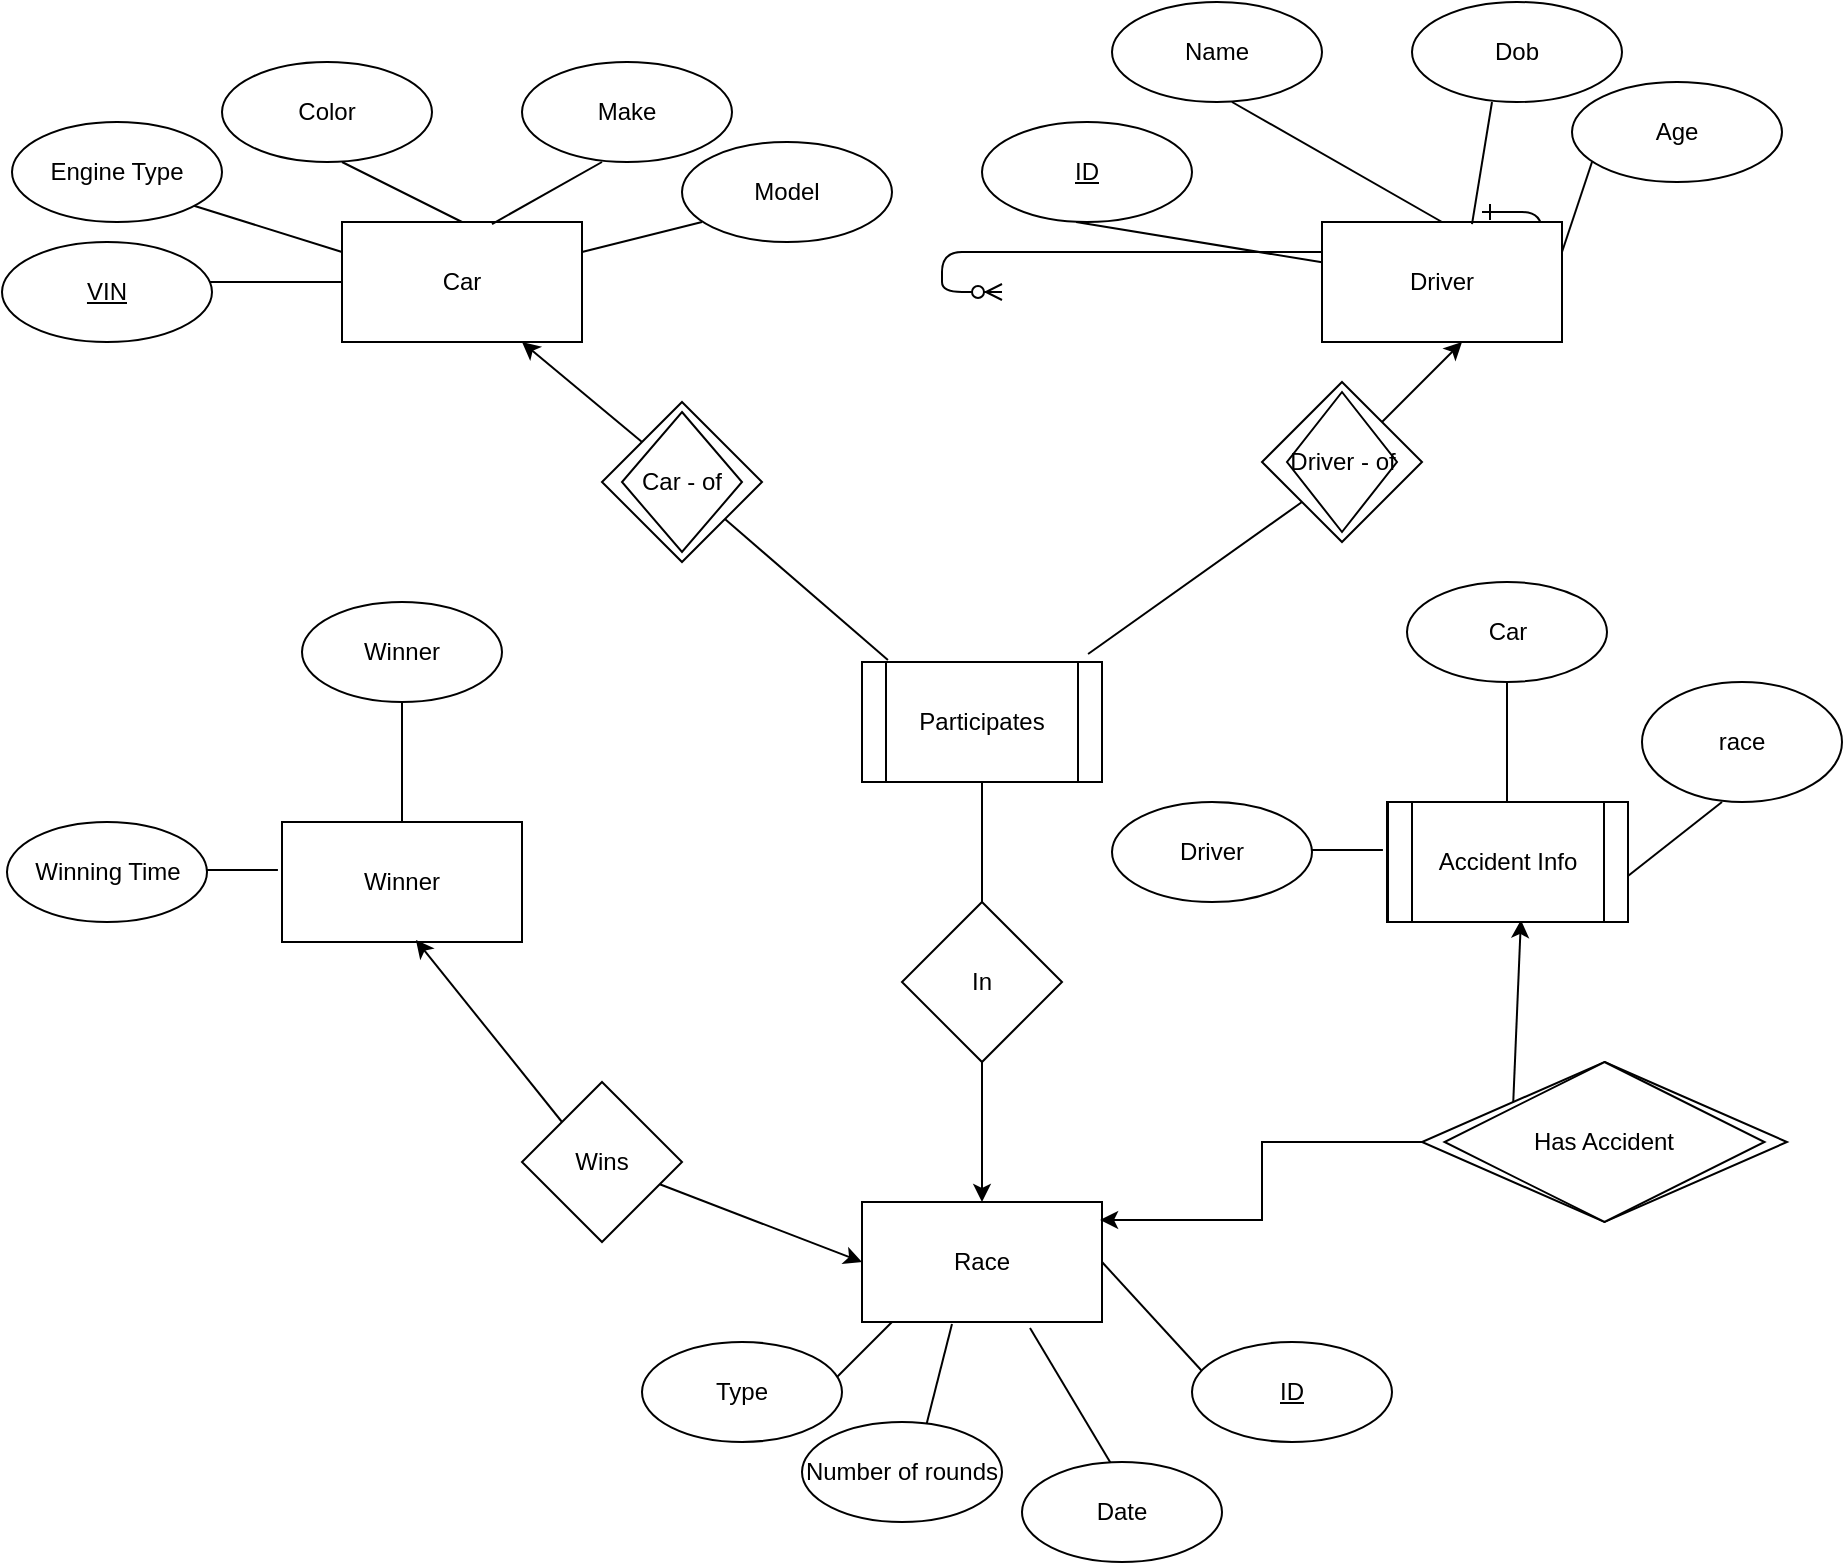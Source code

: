 <mxfile version="20.5.1" type="github">
  <diagram id="R2lEEEUBdFMjLlhIrx00" name="Page-1">
    <mxGraphModel dx="1796" dy="557" grid="1" gridSize="10" guides="1" tooltips="1" connect="1" arrows="1" fold="1" page="1" pageScale="1" pageWidth="850" pageHeight="1100" math="0" shadow="0" extFonts="Permanent Marker^https://fonts.googleapis.com/css?family=Permanent+Marker">
      <root>
        <mxCell id="0" />
        <mxCell id="1" parent="0" />
        <mxCell id="C-vyLk0tnHw3VtMMgP7b-12" value="" style="edgeStyle=entityRelationEdgeStyle;endArrow=ERzeroToMany;startArrow=ERone;endFill=1;startFill=0;" parent="1" target="C-vyLk0tnHw3VtMMgP7b-17" edge="1">
          <mxGeometry width="100" height="100" relative="1" as="geometry">
            <mxPoint x="700" y="165" as="sourcePoint" />
            <mxPoint x="460" y="205" as="targetPoint" />
          </mxGeometry>
        </mxCell>
        <mxCell id="b1NWNe_hdDoK5aJ2_Y90-1" value="Participates" style="rounded=0;whiteSpace=wrap;html=1;" vertex="1" parent="1">
          <mxGeometry x="390" y="390" width="120" height="60" as="geometry" />
        </mxCell>
        <mxCell id="b1NWNe_hdDoK5aJ2_Y90-2" value="Race" style="rounded=0;whiteSpace=wrap;html=1;" vertex="1" parent="1">
          <mxGeometry x="390" y="660" width="120" height="60" as="geometry" />
        </mxCell>
        <mxCell id="b1NWNe_hdDoK5aJ2_Y90-3" value="Car" style="rounded=0;whiteSpace=wrap;html=1;" vertex="1" parent="1">
          <mxGeometry x="130" y="170" width="120" height="60" as="geometry" />
        </mxCell>
        <mxCell id="b1NWNe_hdDoK5aJ2_Y90-5" value="Car-of" style="rhombus;whiteSpace=wrap;html=1;" vertex="1" parent="1">
          <mxGeometry x="260" y="260" width="80" height="80" as="geometry" />
        </mxCell>
        <mxCell id="b1NWNe_hdDoK5aJ2_Y90-6" value="Driver-of" style="rhombus;whiteSpace=wrap;html=1;" vertex="1" parent="1">
          <mxGeometry x="590" y="250" width="80" height="80" as="geometry" />
        </mxCell>
        <mxCell id="b1NWNe_hdDoK5aJ2_Y90-24" style="edgeStyle=orthogonalEdgeStyle;rounded=0;orthogonalLoop=1;jettySize=auto;html=1;exitX=0.5;exitY=1;exitDx=0;exitDy=0;entryX=0.5;entryY=0;entryDx=0;entryDy=0;" edge="1" parent="1" source="b1NWNe_hdDoK5aJ2_Y90-7" target="b1NWNe_hdDoK5aJ2_Y90-2">
          <mxGeometry relative="1" as="geometry" />
        </mxCell>
        <mxCell id="b1NWNe_hdDoK5aJ2_Y90-7" value="In" style="rhombus;whiteSpace=wrap;html=1;" vertex="1" parent="1">
          <mxGeometry x="410" y="510" width="80" height="80" as="geometry" />
        </mxCell>
        <mxCell id="b1NWNe_hdDoK5aJ2_Y90-9" value="Winner" style="rounded=0;whiteSpace=wrap;html=1;" vertex="1" parent="1">
          <mxGeometry x="100" y="470" width="120" height="60" as="geometry" />
        </mxCell>
        <mxCell id="b1NWNe_hdDoK5aJ2_Y90-12" value="Wins" style="rhombus;whiteSpace=wrap;html=1;" vertex="1" parent="1">
          <mxGeometry x="220" y="600" width="80" height="80" as="geometry" />
        </mxCell>
        <mxCell id="b1NWNe_hdDoK5aJ2_Y90-13" value="" style="endArrow=classic;html=1;rounded=0;entryX=0.5;entryY=1;entryDx=0;entryDy=0;" edge="1" parent="1" source="b1NWNe_hdDoK5aJ2_Y90-6">
          <mxGeometry width="50" height="50" relative="1" as="geometry">
            <mxPoint x="410" y="510" as="sourcePoint" />
            <mxPoint x="690" y="230" as="targetPoint" />
          </mxGeometry>
        </mxCell>
        <mxCell id="b1NWNe_hdDoK5aJ2_Y90-14" value="" style="endArrow=classic;html=1;rounded=0;exitX=0;exitY=0;exitDx=0;exitDy=0;entryX=0.75;entryY=1;entryDx=0;entryDy=0;" edge="1" parent="1" source="b1NWNe_hdDoK5aJ2_Y90-5" target="b1NWNe_hdDoK5aJ2_Y90-3">
          <mxGeometry width="50" height="50" relative="1" as="geometry">
            <mxPoint x="410" y="510" as="sourcePoint" />
            <mxPoint x="460" y="460" as="targetPoint" />
          </mxGeometry>
        </mxCell>
        <mxCell id="b1NWNe_hdDoK5aJ2_Y90-17" value="" style="endArrow=none;html=1;rounded=0;entryX=0.108;entryY=-0.017;entryDx=0;entryDy=0;entryPerimeter=0;" edge="1" parent="1" source="b1NWNe_hdDoK5aJ2_Y90-5" target="b1NWNe_hdDoK5aJ2_Y90-1">
          <mxGeometry width="50" height="50" relative="1" as="geometry">
            <mxPoint x="410" y="510" as="sourcePoint" />
            <mxPoint x="460" y="460" as="targetPoint" />
          </mxGeometry>
        </mxCell>
        <mxCell id="b1NWNe_hdDoK5aJ2_Y90-18" value="" style="endArrow=none;html=1;rounded=0;entryX=0.942;entryY=-0.067;entryDx=0;entryDy=0;entryPerimeter=0;exitX=0;exitY=1;exitDx=0;exitDy=0;" edge="1" parent="1" source="b1NWNe_hdDoK5aJ2_Y90-6" target="b1NWNe_hdDoK5aJ2_Y90-1">
          <mxGeometry width="50" height="50" relative="1" as="geometry">
            <mxPoint x="459.997" y="300.003" as="sourcePoint" />
            <mxPoint x="541.5" y="370.44" as="targetPoint" />
          </mxGeometry>
        </mxCell>
        <mxCell id="b1NWNe_hdDoK5aJ2_Y90-22" value="" style="endArrow=none;html=1;rounded=0;entryX=0.5;entryY=1;entryDx=0;entryDy=0;exitX=0.5;exitY=0;exitDx=0;exitDy=0;" edge="1" parent="1" source="b1NWNe_hdDoK5aJ2_Y90-7" target="b1NWNe_hdDoK5aJ2_Y90-1">
          <mxGeometry width="50" height="50" relative="1" as="geometry">
            <mxPoint x="410" y="510" as="sourcePoint" />
            <mxPoint x="460" y="460" as="targetPoint" />
          </mxGeometry>
        </mxCell>
        <mxCell id="b1NWNe_hdDoK5aJ2_Y90-27" value="" style="endArrow=none;html=1;rounded=0;entryX=0;entryY=0.5;entryDx=0;entryDy=0;" edge="1" parent="1" target="b1NWNe_hdDoK5aJ2_Y90-3">
          <mxGeometry width="50" height="50" relative="1" as="geometry">
            <mxPoint x="50" y="200" as="sourcePoint" />
            <mxPoint x="70" y="160" as="targetPoint" />
            <Array as="points">
              <mxPoint x="90" y="200" />
            </Array>
          </mxGeometry>
        </mxCell>
        <mxCell id="b1NWNe_hdDoK5aJ2_Y90-30" value="" style="endArrow=none;html=1;rounded=0;entryX=0.5;entryY=0;entryDx=0;entryDy=0;" edge="1" parent="1" target="b1NWNe_hdDoK5aJ2_Y90-3">
          <mxGeometry width="50" height="50" relative="1" as="geometry">
            <mxPoint x="130" y="140" as="sourcePoint" />
            <mxPoint x="140" y="210" as="targetPoint" />
            <Array as="points">
              <mxPoint x="130" y="140" />
            </Array>
          </mxGeometry>
        </mxCell>
        <mxCell id="b1NWNe_hdDoK5aJ2_Y90-31" value="" style="endArrow=none;html=1;rounded=0;exitX=0.625;exitY=0.017;exitDx=0;exitDy=0;exitPerimeter=0;" edge="1" parent="1" source="b1NWNe_hdDoK5aJ2_Y90-3">
          <mxGeometry width="50" height="50" relative="1" as="geometry">
            <mxPoint x="410" y="300" as="sourcePoint" />
            <mxPoint x="260" y="140" as="targetPoint" />
          </mxGeometry>
        </mxCell>
        <mxCell id="b1NWNe_hdDoK5aJ2_Y90-32" value="" style="endArrow=none;html=1;rounded=0;exitX=0;exitY=0.25;exitDx=0;exitDy=0;" edge="1" parent="1" source="b1NWNe_hdDoK5aJ2_Y90-3">
          <mxGeometry width="50" height="50" relative="1" as="geometry">
            <mxPoint x="410" y="300" as="sourcePoint" />
            <mxPoint x="50" y="160" as="targetPoint" />
          </mxGeometry>
        </mxCell>
        <mxCell id="b1NWNe_hdDoK5aJ2_Y90-33" value="" style="endArrow=none;html=1;rounded=0;entryX=1;entryY=0.25;entryDx=0;entryDy=0;" edge="1" parent="1" target="b1NWNe_hdDoK5aJ2_Y90-3">
          <mxGeometry width="50" height="50" relative="1" as="geometry">
            <mxPoint x="310" y="170" as="sourcePoint" />
            <mxPoint x="450" y="230" as="targetPoint" />
          </mxGeometry>
        </mxCell>
        <mxCell id="b1NWNe_hdDoK5aJ2_Y90-34" value="Model" style="ellipse;whiteSpace=wrap;html=1;" vertex="1" parent="1">
          <mxGeometry x="300" y="130" width="105" height="50" as="geometry" />
        </mxCell>
        <mxCell id="b1NWNe_hdDoK5aJ2_Y90-35" value="Make" style="ellipse;whiteSpace=wrap;html=1;" vertex="1" parent="1">
          <mxGeometry x="220" y="90" width="105" height="50" as="geometry" />
        </mxCell>
        <mxCell id="b1NWNe_hdDoK5aJ2_Y90-36" value="Color" style="ellipse;whiteSpace=wrap;html=1;" vertex="1" parent="1">
          <mxGeometry x="70" y="90" width="105" height="50" as="geometry" />
        </mxCell>
        <mxCell id="b1NWNe_hdDoK5aJ2_Y90-37" value="Engine Type" style="ellipse;whiteSpace=wrap;html=1;" vertex="1" parent="1">
          <mxGeometry x="-35" y="120" width="105" height="50" as="geometry" />
        </mxCell>
        <mxCell id="b1NWNe_hdDoK5aJ2_Y90-38" value="&lt;u&gt;VIN&lt;/u&gt;" style="ellipse;whiteSpace=wrap;html=1;" vertex="1" parent="1">
          <mxGeometry x="-40" y="180" width="105" height="50" as="geometry" />
        </mxCell>
        <mxCell id="b1NWNe_hdDoK5aJ2_Y90-39" value="Driver" style="rounded=0;whiteSpace=wrap;html=1;" vertex="1" parent="1">
          <mxGeometry x="620" y="170" width="120" height="60" as="geometry" />
        </mxCell>
        <mxCell id="b1NWNe_hdDoK5aJ2_Y90-41" value="" style="endArrow=none;html=1;rounded=0;entryX=0.5;entryY=0;entryDx=0;entryDy=0;" edge="1" parent="1" target="b1NWNe_hdDoK5aJ2_Y90-39">
          <mxGeometry width="50" height="50" relative="1" as="geometry">
            <mxPoint x="575" y="110" as="sourcePoint" />
            <mxPoint x="585" y="180" as="targetPoint" />
            <Array as="points">
              <mxPoint x="575" y="110" />
            </Array>
          </mxGeometry>
        </mxCell>
        <mxCell id="b1NWNe_hdDoK5aJ2_Y90-42" value="" style="endArrow=none;html=1;rounded=0;exitX=0.625;exitY=0.017;exitDx=0;exitDy=0;exitPerimeter=0;" edge="1" parent="1" source="b1NWNe_hdDoK5aJ2_Y90-39">
          <mxGeometry width="50" height="50" relative="1" as="geometry">
            <mxPoint x="855" y="270" as="sourcePoint" />
            <mxPoint x="705" y="110" as="targetPoint" />
          </mxGeometry>
        </mxCell>
        <mxCell id="b1NWNe_hdDoK5aJ2_Y90-44" value="" style="endArrow=none;html=1;rounded=0;entryX=1;entryY=0.25;entryDx=0;entryDy=0;" edge="1" parent="1" target="b1NWNe_hdDoK5aJ2_Y90-39">
          <mxGeometry width="50" height="50" relative="1" as="geometry">
            <mxPoint x="755" y="140" as="sourcePoint" />
            <mxPoint x="895" y="200" as="targetPoint" />
          </mxGeometry>
        </mxCell>
        <mxCell id="b1NWNe_hdDoK5aJ2_Y90-45" value="Age" style="ellipse;whiteSpace=wrap;html=1;" vertex="1" parent="1">
          <mxGeometry x="745" y="100" width="105" height="50" as="geometry" />
        </mxCell>
        <mxCell id="b1NWNe_hdDoK5aJ2_Y90-46" value="Dob" style="ellipse;whiteSpace=wrap;html=1;" vertex="1" parent="1">
          <mxGeometry x="665" y="60" width="105" height="50" as="geometry" />
        </mxCell>
        <mxCell id="b1NWNe_hdDoK5aJ2_Y90-47" value="Name" style="ellipse;whiteSpace=wrap;html=1;" vertex="1" parent="1">
          <mxGeometry x="515" y="60" width="105" height="50" as="geometry" />
        </mxCell>
        <mxCell id="b1NWNe_hdDoK5aJ2_Y90-48" value="&lt;u&gt;ID&lt;/u&gt;" style="ellipse;whiteSpace=wrap;html=1;" vertex="1" parent="1">
          <mxGeometry x="450" y="120" width="105" height="50" as="geometry" />
        </mxCell>
        <mxCell id="b1NWNe_hdDoK5aJ2_Y90-49" value="" style="endArrow=none;html=1;rounded=0;exitX=0.448;exitY=1;exitDx=0;exitDy=0;exitPerimeter=0;" edge="1" parent="1" source="b1NWNe_hdDoK5aJ2_Y90-48" target="b1NWNe_hdDoK5aJ2_Y90-39">
          <mxGeometry width="50" height="50" relative="1" as="geometry">
            <mxPoint x="400" y="380" as="sourcePoint" />
            <mxPoint x="450" y="330" as="targetPoint" />
            <Array as="points" />
          </mxGeometry>
        </mxCell>
        <mxCell id="b1NWNe_hdDoK5aJ2_Y90-58" value="" style="endArrow=none;html=1;rounded=0;" edge="1" parent="1">
          <mxGeometry width="50" height="50" relative="1" as="geometry">
            <mxPoint x="160" y="470" as="sourcePoint" />
            <mxPoint x="160" y="410" as="targetPoint" />
          </mxGeometry>
        </mxCell>
        <mxCell id="b1NWNe_hdDoK5aJ2_Y90-59" value="" style="endArrow=classic;html=1;rounded=0;entryX=0;entryY=0.5;entryDx=0;entryDy=0;" edge="1" parent="1" source="b1NWNe_hdDoK5aJ2_Y90-12" target="b1NWNe_hdDoK5aJ2_Y90-2">
          <mxGeometry width="50" height="50" relative="1" as="geometry">
            <mxPoint x="400" y="600" as="sourcePoint" />
            <mxPoint x="320" y="710" as="targetPoint" />
          </mxGeometry>
        </mxCell>
        <mxCell id="b1NWNe_hdDoK5aJ2_Y90-60" value="" style="endArrow=classic;html=1;rounded=0;entryX=0.558;entryY=0.983;entryDx=0;entryDy=0;exitX=0;exitY=0;exitDx=0;exitDy=0;entryPerimeter=0;" edge="1" parent="1" source="b1NWNe_hdDoK5aJ2_Y90-12" target="b1NWNe_hdDoK5aJ2_Y90-9">
          <mxGeometry width="50" height="50" relative="1" as="geometry">
            <mxPoint x="298.889" y="661.111" as="sourcePoint" />
            <mxPoint x="400" y="700" as="targetPoint" />
          </mxGeometry>
        </mxCell>
        <mxCell id="b1NWNe_hdDoK5aJ2_Y90-61" value="" style="endArrow=none;html=1;rounded=0;exitX=-0.017;exitY=0.4;exitDx=0;exitDy=0;exitPerimeter=0;" edge="1" parent="1" source="b1NWNe_hdDoK5aJ2_Y90-9">
          <mxGeometry width="50" height="50" relative="1" as="geometry">
            <mxPoint x="170" y="480" as="sourcePoint" />
            <mxPoint x="30" y="494" as="targetPoint" />
            <Array as="points" />
          </mxGeometry>
        </mxCell>
        <mxCell id="b1NWNe_hdDoK5aJ2_Y90-62" value="" style="endArrow=none;html=1;rounded=0;entryX=0.375;entryY=1.017;entryDx=0;entryDy=0;entryPerimeter=0;" edge="1" parent="1" target="b1NWNe_hdDoK5aJ2_Y90-2">
          <mxGeometry width="50" height="50" relative="1" as="geometry">
            <mxPoint x="420" y="780" as="sourcePoint" />
            <mxPoint x="460" y="720" as="targetPoint" />
          </mxGeometry>
        </mxCell>
        <mxCell id="b1NWNe_hdDoK5aJ2_Y90-63" value="" style="endArrow=none;html=1;rounded=0;exitX=1;exitY=0.5;exitDx=0;exitDy=0;" edge="1" parent="1" source="b1NWNe_hdDoK5aJ2_Y90-2">
          <mxGeometry width="50" height="50" relative="1" as="geometry">
            <mxPoint x="515" y="800" as="sourcePoint" />
            <mxPoint x="565" y="750" as="targetPoint" />
          </mxGeometry>
        </mxCell>
        <mxCell id="b1NWNe_hdDoK5aJ2_Y90-64" value="" style="endArrow=none;html=1;rounded=0;" edge="1" parent="1">
          <mxGeometry width="50" height="50" relative="1" as="geometry">
            <mxPoint x="355" y="770" as="sourcePoint" />
            <mxPoint x="405" y="720" as="targetPoint" />
          </mxGeometry>
        </mxCell>
        <mxCell id="b1NWNe_hdDoK5aJ2_Y90-65" value="" style="endArrow=none;html=1;rounded=0;entryX=0.7;entryY=1.05;entryDx=0;entryDy=0;entryPerimeter=0;" edge="1" parent="1" target="b1NWNe_hdDoK5aJ2_Y90-2">
          <mxGeometry width="50" height="50" relative="1" as="geometry">
            <mxPoint x="520" y="800" as="sourcePoint" />
            <mxPoint x="500" y="740" as="targetPoint" />
          </mxGeometry>
        </mxCell>
        <mxCell id="b1NWNe_hdDoK5aJ2_Y90-66" value="Winner" style="ellipse;whiteSpace=wrap;html=1;" vertex="1" parent="1">
          <mxGeometry x="110" y="360" width="100" height="50" as="geometry" />
        </mxCell>
        <mxCell id="b1NWNe_hdDoK5aJ2_Y90-67" value="Winning Time" style="ellipse;whiteSpace=wrap;html=1;" vertex="1" parent="1">
          <mxGeometry x="-37.5" y="470" width="100" height="50" as="geometry" />
        </mxCell>
        <mxCell id="b1NWNe_hdDoK5aJ2_Y90-68" value="Number of rounds" style="ellipse;whiteSpace=wrap;html=1;" vertex="1" parent="1">
          <mxGeometry x="360" y="770" width="100" height="50" as="geometry" />
        </mxCell>
        <mxCell id="b1NWNe_hdDoK5aJ2_Y90-69" value="Type" style="ellipse;whiteSpace=wrap;html=1;" vertex="1" parent="1">
          <mxGeometry x="280" y="730" width="100" height="50" as="geometry" />
        </mxCell>
        <mxCell id="b1NWNe_hdDoK5aJ2_Y90-70" value="&lt;u&gt;ID&lt;/u&gt;" style="ellipse;whiteSpace=wrap;html=1;" vertex="1" parent="1">
          <mxGeometry x="555" y="730" width="100" height="50" as="geometry" />
        </mxCell>
        <mxCell id="b1NWNe_hdDoK5aJ2_Y90-71" value="Date" style="ellipse;whiteSpace=wrap;html=1;" vertex="1" parent="1">
          <mxGeometry x="470" y="790" width="100" height="50" as="geometry" />
        </mxCell>
        <mxCell id="b1NWNe_hdDoK5aJ2_Y90-87" value="AccidentInfo" style="rounded=0;whiteSpace=wrap;html=1;" vertex="1" parent="1">
          <mxGeometry x="652.5" y="460" width="120" height="60" as="geometry" />
        </mxCell>
        <mxCell id="b1NWNe_hdDoK5aJ2_Y90-94" style="edgeStyle=orthogonalEdgeStyle;rounded=0;orthogonalLoop=1;jettySize=auto;html=1;entryX=0.992;entryY=0.15;entryDx=0;entryDy=0;entryPerimeter=0;" edge="1" parent="1" source="b1NWNe_hdDoK5aJ2_Y90-88" target="b1NWNe_hdDoK5aJ2_Y90-2">
          <mxGeometry relative="1" as="geometry" />
        </mxCell>
        <mxCell id="b1NWNe_hdDoK5aJ2_Y90-88" value="HasAccident" style="rhombus;whiteSpace=wrap;html=1;" vertex="1" parent="1">
          <mxGeometry x="670" y="590" width="182.5" height="80" as="geometry" />
        </mxCell>
        <mxCell id="b1NWNe_hdDoK5aJ2_Y90-89" value="" style="endArrow=none;html=1;rounded=0;" edge="1" parent="1">
          <mxGeometry width="50" height="50" relative="1" as="geometry">
            <mxPoint x="712.5" y="460" as="sourcePoint" />
            <mxPoint x="712.5" y="400" as="targetPoint" />
          </mxGeometry>
        </mxCell>
        <mxCell id="b1NWNe_hdDoK5aJ2_Y90-90" value="" style="endArrow=classic;html=1;rounded=0;entryX=0.558;entryY=0.983;entryDx=0;entryDy=0;exitX=0;exitY=0;exitDx=0;exitDy=0;entryPerimeter=0;" edge="1" parent="1" source="b1NWNe_hdDoK5aJ2_Y90-88" target="b1NWNe_hdDoK5aJ2_Y90-87">
          <mxGeometry width="50" height="50" relative="1" as="geometry">
            <mxPoint x="851.389" y="651.111" as="sourcePoint" />
            <mxPoint x="952.5" y="690" as="targetPoint" />
          </mxGeometry>
        </mxCell>
        <mxCell id="b1NWNe_hdDoK5aJ2_Y90-91" value="" style="endArrow=none;html=1;rounded=0;exitX=-0.017;exitY=0.4;exitDx=0;exitDy=0;exitPerimeter=0;" edge="1" parent="1" source="b1NWNe_hdDoK5aJ2_Y90-87">
          <mxGeometry width="50" height="50" relative="1" as="geometry">
            <mxPoint x="722.5" y="470" as="sourcePoint" />
            <mxPoint x="582.5" y="484" as="targetPoint" />
            <Array as="points" />
          </mxGeometry>
        </mxCell>
        <mxCell id="b1NWNe_hdDoK5aJ2_Y90-92" value="Car" style="ellipse;whiteSpace=wrap;html=1;" vertex="1" parent="1">
          <mxGeometry x="662.5" y="350" width="100" height="50" as="geometry" />
        </mxCell>
        <mxCell id="b1NWNe_hdDoK5aJ2_Y90-93" value="Driver" style="ellipse;whiteSpace=wrap;html=1;" vertex="1" parent="1">
          <mxGeometry x="515" y="460" width="100" height="50" as="geometry" />
        </mxCell>
        <mxCell id="b1NWNe_hdDoK5aJ2_Y90-95" value="" style="endArrow=none;html=1;rounded=0;exitX=1.004;exitY=0.617;exitDx=0;exitDy=0;exitPerimeter=0;" edge="1" parent="1" source="b1NWNe_hdDoK5aJ2_Y90-87">
          <mxGeometry width="50" height="50" relative="1" as="geometry">
            <mxPoint x="380" y="580" as="sourcePoint" />
            <mxPoint x="820" y="460" as="targetPoint" />
          </mxGeometry>
        </mxCell>
        <mxCell id="b1NWNe_hdDoK5aJ2_Y90-96" value="race&lt;br&gt;" style="ellipse;whiteSpace=wrap;html=1;" vertex="1" parent="1">
          <mxGeometry x="780" y="400" width="100" height="60" as="geometry" />
        </mxCell>
        <mxCell id="b1NWNe_hdDoK5aJ2_Y90-97" value="Participates" style="shape=process;whiteSpace=wrap;html=1;backgroundOutline=1;" vertex="1" parent="1">
          <mxGeometry x="390" y="390" width="120" height="60" as="geometry" />
        </mxCell>
        <mxCell id="b1NWNe_hdDoK5aJ2_Y90-98" value="Driver - of" style="rhombus;whiteSpace=wrap;html=1;" vertex="1" parent="1">
          <mxGeometry x="602.5" y="255" width="55" height="70" as="geometry" />
        </mxCell>
        <mxCell id="b1NWNe_hdDoK5aJ2_Y90-99" value="Car - of" style="rhombus;whiteSpace=wrap;html=1;" vertex="1" parent="1">
          <mxGeometry x="270" y="265" width="60" height="70" as="geometry" />
        </mxCell>
        <mxCell id="b1NWNe_hdDoK5aJ2_Y90-101" value="Accident Info" style="shape=process;whiteSpace=wrap;html=1;backgroundOutline=1;" vertex="1" parent="1">
          <mxGeometry x="653" y="460" width="120" height="60" as="geometry" />
        </mxCell>
        <mxCell id="b1NWNe_hdDoK5aJ2_Y90-102" value="Has Accident" style="rhombus;whiteSpace=wrap;html=1;" vertex="1" parent="1">
          <mxGeometry x="681.25" y="590" width="160" height="80" as="geometry" />
        </mxCell>
      </root>
    </mxGraphModel>
  </diagram>
</mxfile>
